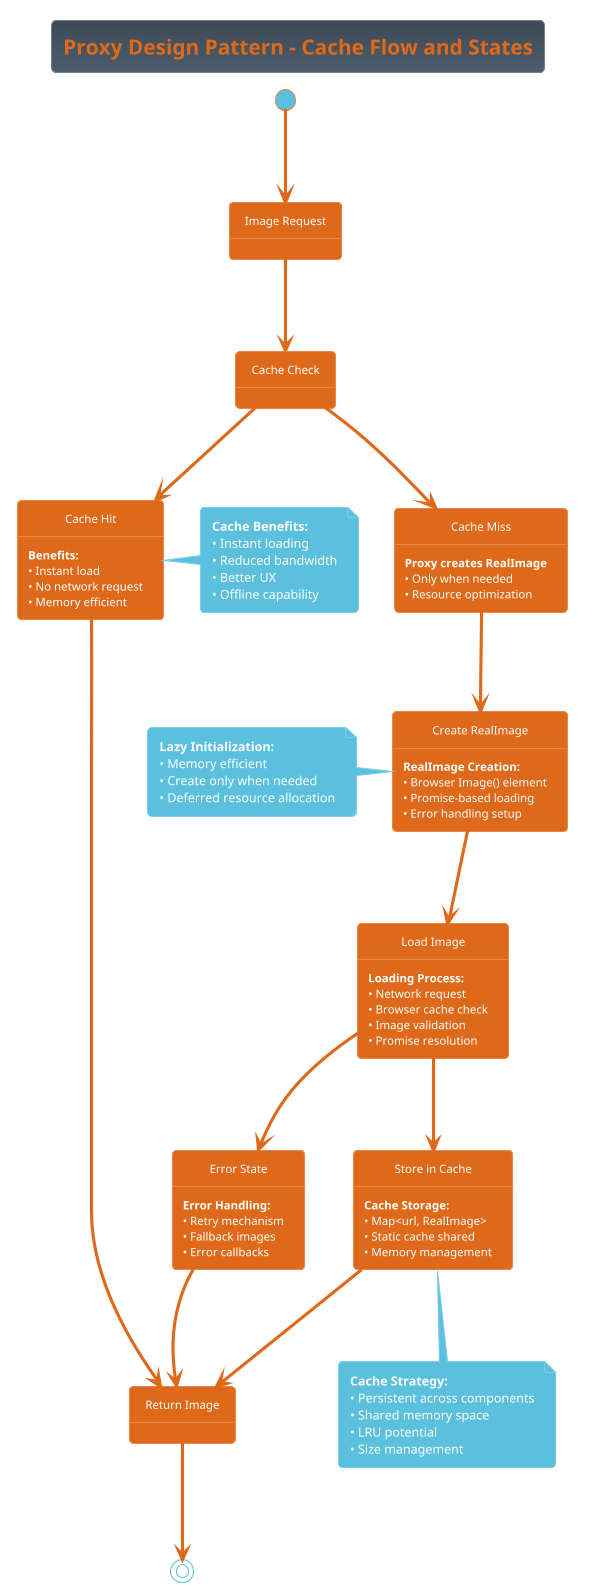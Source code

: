 @startuml ProxyPatternCacheFlow
!theme superhero

title Proxy Design Pattern - Cache Flow and States

state "Image Request" as request
state "Cache Check" as cache_check
state "Cache Hit" as cache_hit
state "Cache Miss" as cache_miss
state "Create RealImage" as create_real
state "Load Image" as load_image
state "Store in Cache" as store_cache
state "Return Image" as return_image
state "Error State" as error_state

[*] --> request : User requests image

request --> cache_check : Check if image exists in cache

cache_check --> cache_hit : Image found in cache
cache_check --> cache_miss : Image not in cache

cache_hit --> return_image : Return cached image instantly
cache_hit : **Benefits:**\n• Instant load\n• No network request\n• Memory efficient

cache_miss --> create_real : Lazy initialization
cache_miss : **Proxy creates RealImage**\n• Only when needed\n• Resource optimization

create_real --> load_image : Start async loading
create_real : **RealImage Creation:**\n• Browser Image() element\n• Promise-based loading\n• Error handling setup

load_image --> store_cache : Success: Image loaded
load_image --> error_state : Error: Loading failed

load_image : **Loading Process:**\n• Network request\n• Browser cache check\n• Image validation\n• Promise resolution

store_cache --> return_image : Cache updated
store_cache : **Cache Storage:**\n• Map<url, RealImage>\n• Static cache shared\n• Memory management

error_state --> return_image : Fallback image
error_state : **Error Handling:**\n• Retry mechanism\n• Fallback images\n• Error callbacks

return_image --> [*] : Image displayed

note right of cache_hit
    **Cache Benefits:**
    • Instant loading
    • Reduced bandwidth
    • Better UX
    • Offline capability
end note

note left of create_real
    **Lazy Initialization:**
    • Memory efficient
    • Create only when needed
    • Deferred resource allocation
end note

note bottom of store_cache
    **Cache Strategy:**
    • Persistent across components
    • Shared memory space
    • LRU potential
    • Size management
end note

@enduml
